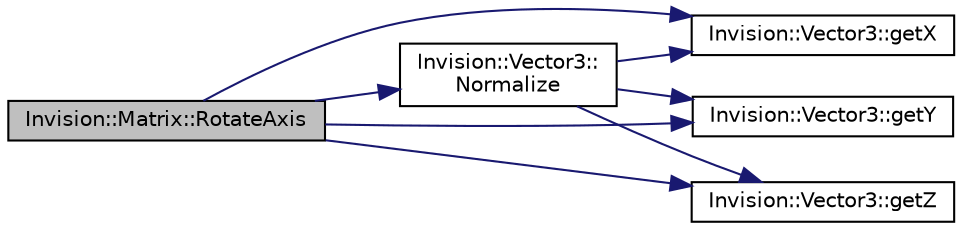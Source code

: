 digraph "Invision::Matrix::RotateAxis"
{
 // LATEX_PDF_SIZE
  edge [fontname="Helvetica",fontsize="10",labelfontname="Helvetica",labelfontsize="10"];
  node [fontname="Helvetica",fontsize="10",shape=record];
  rankdir="LR";
  Node1 [label="Invision::Matrix::RotateAxis",height=0.2,width=0.4,color="black", fillcolor="grey75", style="filled", fontcolor="black",tooltip="rotate around any axis"];
  Node1 -> Node2 [color="midnightblue",fontsize="10",style="solid",fontname="Helvetica"];
  Node2 [label="Invision::Vector3::getX",height=0.2,width=0.4,color="black", fillcolor="white", style="filled",URL="$class_invision_1_1_vector3.html#a3a197c5a7722a3a6d3741a83cfff409c",tooltip="returns X coordinate"];
  Node1 -> Node3 [color="midnightblue",fontsize="10",style="solid",fontname="Helvetica"];
  Node3 [label="Invision::Vector3::getY",height=0.2,width=0.4,color="black", fillcolor="white", style="filled",URL="$class_invision_1_1_vector3.html#a06268a0da00683ebb8690a704246d9ca",tooltip="returns Y coordinate"];
  Node1 -> Node4 [color="midnightblue",fontsize="10",style="solid",fontname="Helvetica"];
  Node4 [label="Invision::Vector3::getZ",height=0.2,width=0.4,color="black", fillcolor="white", style="filled",URL="$class_invision_1_1_vector3.html#a1103f0cdb87b9aa47c33ec2c0dad473f",tooltip="returns Z coordinate"];
  Node1 -> Node5 [color="midnightblue",fontsize="10",style="solid",fontname="Helvetica"];
  Node5 [label="Invision::Vector3::\lNormalize",height=0.2,width=0.4,color="black", fillcolor="white", style="filled",URL="$class_invision_1_1_vector3.html#ab07b0790eeecb4cb4ffd1b689891472a",tooltip="normalizes a vector"];
  Node5 -> Node2 [color="midnightblue",fontsize="10",style="solid",fontname="Helvetica"];
  Node5 -> Node3 [color="midnightblue",fontsize="10",style="solid",fontname="Helvetica"];
  Node5 -> Node4 [color="midnightblue",fontsize="10",style="solid",fontname="Helvetica"];
}
